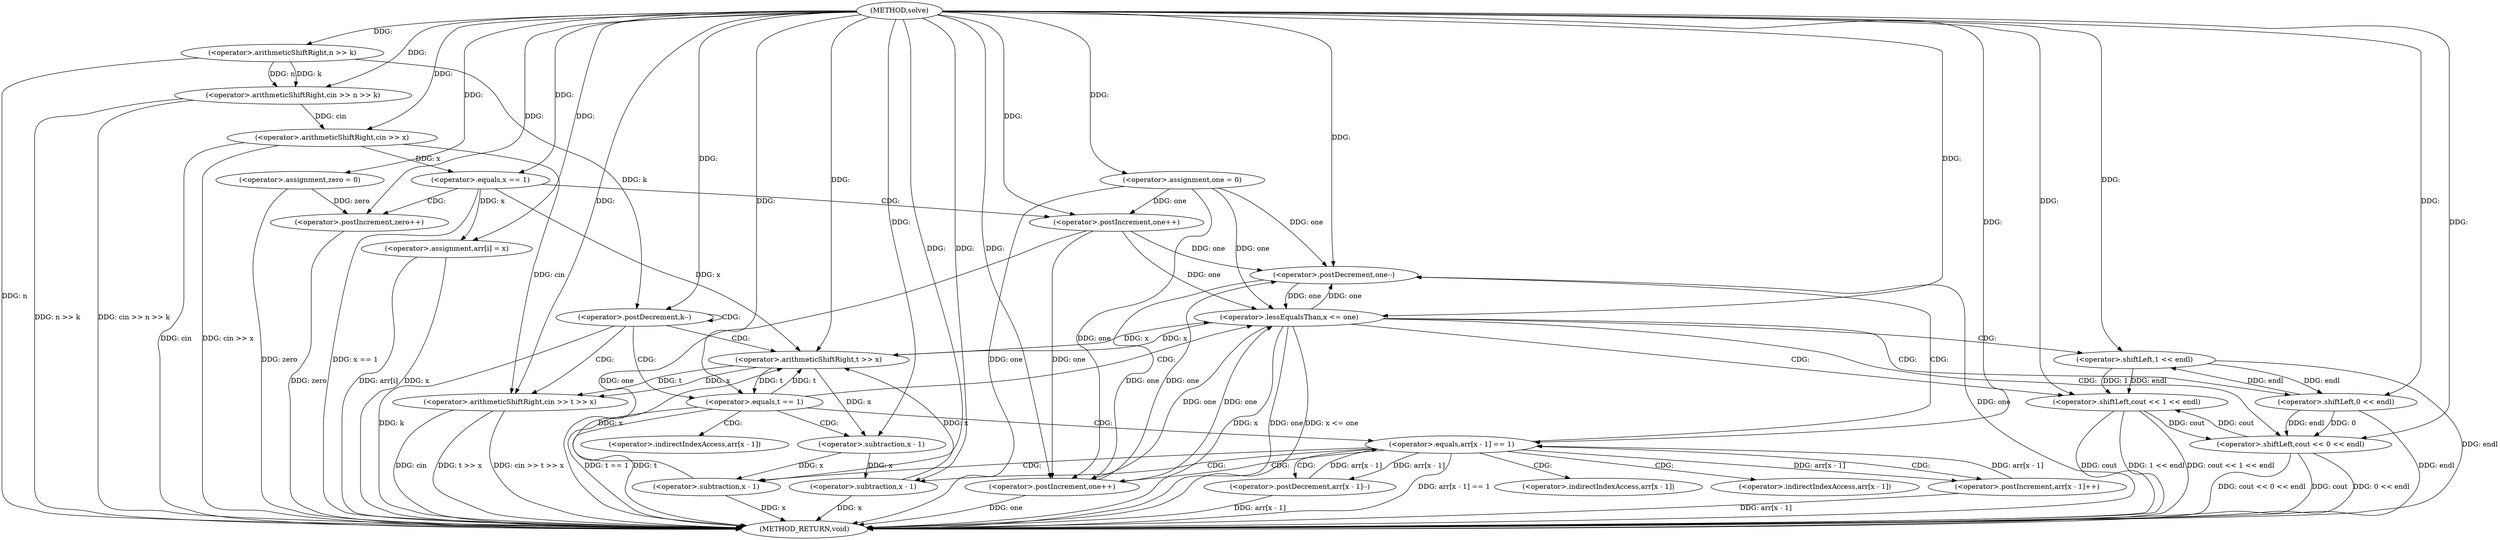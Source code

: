 digraph "solve" {  
"1000153" [label = "(METHOD,solve)" ]
"1000252" [label = "(METHOD_RETURN,void)" ]
"1000160" [label = "(<operator>.assignment,one = 0)" ]
"1000164" [label = "(<operator>.assignment,zero = 0)" ]
"1000167" [label = "(<operator>.arithmeticShiftRight,cin >> n >> k)" ]
"1000175" [label = "(<operator>.arithmeticShiftRight,cin >> x)" ]
"1000187" [label = "(<operator>.assignment,arr[i] = x)" ]
"1000193" [label = "(<operator>.postDecrement,k--)" ]
"1000169" [label = "(<operator>.arithmeticShiftRight,n >> k)" ]
"1000179" [label = "(<operator>.equals,x == 1)" ]
"1000182" [label = "(<operator>.postIncrement,one++)" ]
"1000198" [label = "(<operator>.arithmeticShiftRight,cin >> t >> x)" ]
"1000185" [label = "(<operator>.postIncrement,zero++)" ]
"1000204" [label = "(<operator>.equals,t == 1)" ]
"1000200" [label = "(<operator>.arithmeticShiftRight,t >> x)" ]
"1000209" [label = "(<operator>.equals,arr[x - 1] == 1)" ]
"1000217" [label = "(<operator>.postDecrement,arr[x - 1]--)" ]
"1000223" [label = "(<operator>.postDecrement,one--)" ]
"1000238" [label = "(<operator>.lessEqualsThan,x <= one)" ]
"1000241" [label = "(<operator>.shiftLeft,cout << 1 << endl)" ]
"1000227" [label = "(<operator>.postIncrement,arr[x - 1]++)" ]
"1000233" [label = "(<operator>.postIncrement,one++)" ]
"1000247" [label = "(<operator>.shiftLeft,cout << 0 << endl)" ]
"1000212" [label = "(<operator>.subtraction,x - 1)" ]
"1000243" [label = "(<operator>.shiftLeft,1 << endl)" ]
"1000220" [label = "(<operator>.subtraction,x - 1)" ]
"1000249" [label = "(<operator>.shiftLeft,0 << endl)" ]
"1000230" [label = "(<operator>.subtraction,x - 1)" ]
"1000210" [label = "(<operator>.indirectIndexAccess,arr[x - 1])" ]
"1000218" [label = "(<operator>.indirectIndexAccess,arr[x - 1])" ]
"1000228" [label = "(<operator>.indirectIndexAccess,arr[x - 1])" ]
  "1000160" -> "1000252"  [ label = "DDG: one"] 
  "1000164" -> "1000252"  [ label = "DDG: zero"] 
  "1000169" -> "1000252"  [ label = "DDG: n"] 
  "1000167" -> "1000252"  [ label = "DDG: n >> k"] 
  "1000167" -> "1000252"  [ label = "DDG: cin >> n >> k"] 
  "1000175" -> "1000252"  [ label = "DDG: cin"] 
  "1000175" -> "1000252"  [ label = "DDG: cin >> x"] 
  "1000179" -> "1000252"  [ label = "DDG: x == 1"] 
  "1000185" -> "1000252"  [ label = "DDG: zero"] 
  "1000182" -> "1000252"  [ label = "DDG: one"] 
  "1000187" -> "1000252"  [ label = "DDG: arr[i]"] 
  "1000187" -> "1000252"  [ label = "DDG: x"] 
  "1000193" -> "1000252"  [ label = "DDG: k"] 
  "1000198" -> "1000252"  [ label = "DDG: cin"] 
  "1000198" -> "1000252"  [ label = "DDG: t >> x"] 
  "1000198" -> "1000252"  [ label = "DDG: cin >> t >> x"] 
  "1000204" -> "1000252"  [ label = "DDG: t"] 
  "1000204" -> "1000252"  [ label = "DDG: t == 1"] 
  "1000238" -> "1000252"  [ label = "DDG: x"] 
  "1000238" -> "1000252"  [ label = "DDG: one"] 
  "1000238" -> "1000252"  [ label = "DDG: x <= one"] 
  "1000247" -> "1000252"  [ label = "DDG: cout"] 
  "1000249" -> "1000252"  [ label = "DDG: endl"] 
  "1000247" -> "1000252"  [ label = "DDG: 0 << endl"] 
  "1000247" -> "1000252"  [ label = "DDG: cout << 0 << endl"] 
  "1000241" -> "1000252"  [ label = "DDG: cout"] 
  "1000243" -> "1000252"  [ label = "DDG: endl"] 
  "1000241" -> "1000252"  [ label = "DDG: 1 << endl"] 
  "1000241" -> "1000252"  [ label = "DDG: cout << 1 << endl"] 
  "1000209" -> "1000252"  [ label = "DDG: arr[x - 1] == 1"] 
  "1000230" -> "1000252"  [ label = "DDG: x"] 
  "1000227" -> "1000252"  [ label = "DDG: arr[x - 1]"] 
  "1000233" -> "1000252"  [ label = "DDG: one"] 
  "1000220" -> "1000252"  [ label = "DDG: x"] 
  "1000217" -> "1000252"  [ label = "DDG: arr[x - 1]"] 
  "1000223" -> "1000252"  [ label = "DDG: one"] 
  "1000153" -> "1000160"  [ label = "DDG: "] 
  "1000153" -> "1000164"  [ label = "DDG: "] 
  "1000153" -> "1000167"  [ label = "DDG: "] 
  "1000169" -> "1000167"  [ label = "DDG: n"] 
  "1000169" -> "1000167"  [ label = "DDG: k"] 
  "1000179" -> "1000187"  [ label = "DDG: x"] 
  "1000153" -> "1000187"  [ label = "DDG: "] 
  "1000153" -> "1000169"  [ label = "DDG: "] 
  "1000167" -> "1000175"  [ label = "DDG: cin"] 
  "1000153" -> "1000175"  [ label = "DDG: "] 
  "1000169" -> "1000193"  [ label = "DDG: k"] 
  "1000153" -> "1000193"  [ label = "DDG: "] 
  "1000175" -> "1000179"  [ label = "DDG: x"] 
  "1000153" -> "1000179"  [ label = "DDG: "] 
  "1000160" -> "1000182"  [ label = "DDG: one"] 
  "1000153" -> "1000182"  [ label = "DDG: "] 
  "1000175" -> "1000198"  [ label = "DDG: cin"] 
  "1000153" -> "1000198"  [ label = "DDG: "] 
  "1000200" -> "1000198"  [ label = "DDG: t"] 
  "1000200" -> "1000198"  [ label = "DDG: x"] 
  "1000164" -> "1000185"  [ label = "DDG: zero"] 
  "1000153" -> "1000185"  [ label = "DDG: "] 
  "1000204" -> "1000200"  [ label = "DDG: t"] 
  "1000153" -> "1000200"  [ label = "DDG: "] 
  "1000238" -> "1000200"  [ label = "DDG: x"] 
  "1000230" -> "1000200"  [ label = "DDG: x"] 
  "1000220" -> "1000200"  [ label = "DDG: x"] 
  "1000179" -> "1000200"  [ label = "DDG: x"] 
  "1000200" -> "1000204"  [ label = "DDG: t"] 
  "1000153" -> "1000204"  [ label = "DDG: "] 
  "1000227" -> "1000209"  [ label = "DDG: arr[x - 1]"] 
  "1000217" -> "1000209"  [ label = "DDG: arr[x - 1]"] 
  "1000153" -> "1000209"  [ label = "DDG: "] 
  "1000209" -> "1000217"  [ label = "DDG: arr[x - 1]"] 
  "1000160" -> "1000223"  [ label = "DDG: one"] 
  "1000182" -> "1000223"  [ label = "DDG: one"] 
  "1000238" -> "1000223"  [ label = "DDG: one"] 
  "1000233" -> "1000223"  [ label = "DDG: one"] 
  "1000153" -> "1000223"  [ label = "DDG: "] 
  "1000200" -> "1000238"  [ label = "DDG: x"] 
  "1000153" -> "1000238"  [ label = "DDG: "] 
  "1000160" -> "1000238"  [ label = "DDG: one"] 
  "1000182" -> "1000238"  [ label = "DDG: one"] 
  "1000233" -> "1000238"  [ label = "DDG: one"] 
  "1000223" -> "1000238"  [ label = "DDG: one"] 
  "1000247" -> "1000241"  [ label = "DDG: cout"] 
  "1000153" -> "1000241"  [ label = "DDG: "] 
  "1000243" -> "1000241"  [ label = "DDG: endl"] 
  "1000243" -> "1000241"  [ label = "DDG: 1"] 
  "1000200" -> "1000212"  [ label = "DDG: x"] 
  "1000153" -> "1000212"  [ label = "DDG: "] 
  "1000209" -> "1000227"  [ label = "DDG: arr[x - 1]"] 
  "1000160" -> "1000233"  [ label = "DDG: one"] 
  "1000182" -> "1000233"  [ label = "DDG: one"] 
  "1000238" -> "1000233"  [ label = "DDG: one"] 
  "1000223" -> "1000233"  [ label = "DDG: one"] 
  "1000153" -> "1000233"  [ label = "DDG: "] 
  "1000153" -> "1000243"  [ label = "DDG: "] 
  "1000249" -> "1000243"  [ label = "DDG: endl"] 
  "1000241" -> "1000247"  [ label = "DDG: cout"] 
  "1000153" -> "1000247"  [ label = "DDG: "] 
  "1000249" -> "1000247"  [ label = "DDG: 0"] 
  "1000249" -> "1000247"  [ label = "DDG: endl"] 
  "1000212" -> "1000220"  [ label = "DDG: x"] 
  "1000153" -> "1000220"  [ label = "DDG: "] 
  "1000153" -> "1000249"  [ label = "DDG: "] 
  "1000243" -> "1000249"  [ label = "DDG: endl"] 
  "1000212" -> "1000230"  [ label = "DDG: x"] 
  "1000153" -> "1000230"  [ label = "DDG: "] 
  "1000193" -> "1000200"  [ label = "CDG: "] 
  "1000193" -> "1000204"  [ label = "CDG: "] 
  "1000193" -> "1000193"  [ label = "CDG: "] 
  "1000193" -> "1000198"  [ label = "CDG: "] 
  "1000179" -> "1000182"  [ label = "CDG: "] 
  "1000179" -> "1000185"  [ label = "CDG: "] 
  "1000204" -> "1000238"  [ label = "CDG: "] 
  "1000204" -> "1000212"  [ label = "CDG: "] 
  "1000204" -> "1000210"  [ label = "CDG: "] 
  "1000204" -> "1000209"  [ label = "CDG: "] 
  "1000209" -> "1000233"  [ label = "CDG: "] 
  "1000209" -> "1000227"  [ label = "CDG: "] 
  "1000209" -> "1000230"  [ label = "CDG: "] 
  "1000209" -> "1000220"  [ label = "CDG: "] 
  "1000209" -> "1000218"  [ label = "CDG: "] 
  "1000209" -> "1000217"  [ label = "CDG: "] 
  "1000209" -> "1000223"  [ label = "CDG: "] 
  "1000209" -> "1000228"  [ label = "CDG: "] 
  "1000238" -> "1000247"  [ label = "CDG: "] 
  "1000238" -> "1000243"  [ label = "CDG: "] 
  "1000238" -> "1000249"  [ label = "CDG: "] 
  "1000238" -> "1000241"  [ label = "CDG: "] 
}
